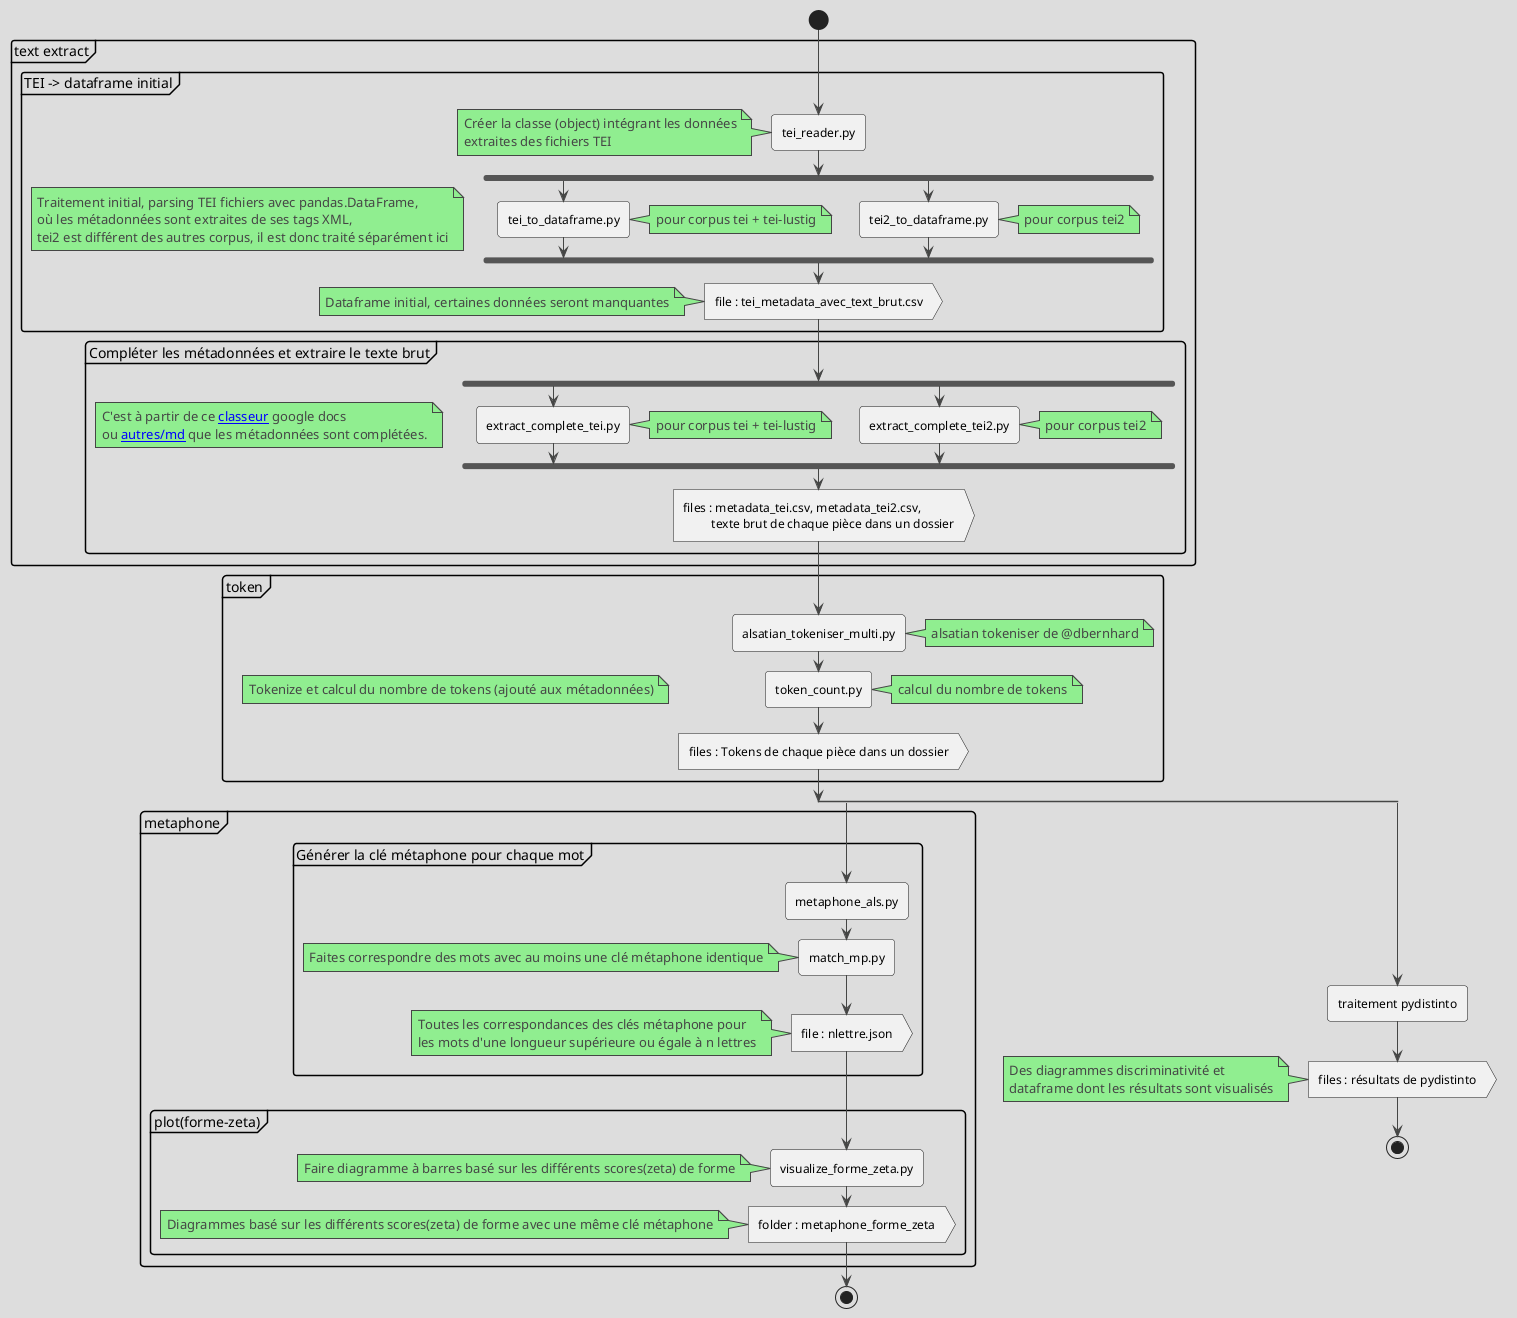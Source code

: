 @startuml activity
!theme toy
start

partition "text extract" {

    partition "TEI -> dataframe initial" {

        :tei_reader.py;
        note left
            Créer la classe (object) intégrant les données
            extraites des fichiers TEI
        end note

        fork
            :tei_to_dataframe.py;
            note right: pour corpus tei + tei-lustig
        fork again
            :tei2_to_dataframe.py;
            note right: pour corpus tei2
        end fork
        note left
            Traitement initial, parsing TEI fichiers avec pandas.DataFrame,
            où les métadonnées sont extraites de ses tags XML,
            tei2 est différent des autres corpus, il est donc traité séparément ici
        end note

        :file : tei_metadata_avec_text_brut.csv>
        note left: Dataframe initial, certaines données seront manquantes

        }

    partition "Compléter les métadonnées et extraire le texte brut" {

        fork
            :extract_complete_tei.py;
            note right: pour corpus tei + tei-lustig
        fork again
            :extract_complete_tei2.py;
            note right: pour corpus tei2
        end fork
        note left
             C'est à partir de ce [[https://docs.google.com/spreadsheets/d/1_xUK1uP209UCjJ9agqr_Zik65u08A8rOAVo53PTtj8Y/edit#gid=731925022 classeur]] google docs
             ou [[https://gitlab.huma-num.fr/methal/corpus-methal-all/-/tree/main/autres/md autres/md]] que les métadonnées sont complétées.
        end note

        :files : metadata_tei.csv, metadata_tei2.csv,
                 texte brut de chaque pièce dans un dossier>


        }

}



partition "token" {

    note left: Tokenize et calcul du nombre de tokens (ajouté aux métadonnées)

    :alsatian_tokeniser_multi.py;
    note right: alsatian tokeniser de @dbernhard
    :token_count.py;
    note right: calcul du nombre de tokens

    :files : Tokens de chaque pièce dans un dossier>
}

split

    partition "metaphone"{

        partition "Générer la clé métaphone pour chaque mot"{

            :metaphone_als.py;
            :match_mp.py;
            note left: Faites correspondre des mots avec au moins une clé métaphone identique
            :file : nlettre.json>
            note left
                Toutes les correspondances des clés métaphone pour
                les mots d'une longueur supérieure ou égale à n lettres
            end note

        }

        partition "plot(forme-zeta)"{

            :visualize_forme_zeta.py;
            note left: Faire diagramme à barres basé sur les différents scores(zeta) de forme
            :folder : metaphone_forme_zeta>
            note left: Diagrammes basé sur les différents scores(zeta) de forme avec une même clé métaphone

        }

    }
stop

split again
    :traitement pydistinto;
    :files : résultats de pydistinto>
    note left
        Des diagrammes discriminativité et
        dataframe dont les résultats sont visualisés
    end note
stop


@enduml
